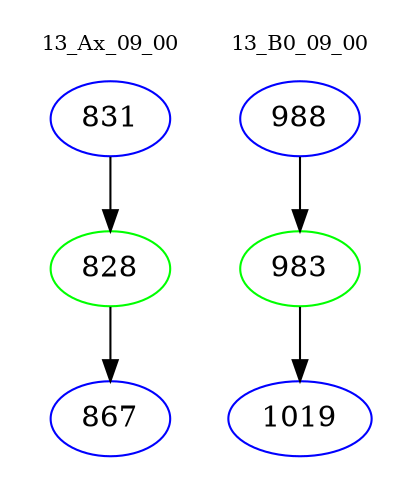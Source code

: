digraph{
subgraph cluster_0 {
color = white
label = "13_Ax_09_00";
fontsize=10;
T0_831 [label="831", color="blue"]
T0_831 -> T0_828 [color="black"]
T0_828 [label="828", color="green"]
T0_828 -> T0_867 [color="black"]
T0_867 [label="867", color="blue"]
}
subgraph cluster_1 {
color = white
label = "13_B0_09_00";
fontsize=10;
T1_988 [label="988", color="blue"]
T1_988 -> T1_983 [color="black"]
T1_983 [label="983", color="green"]
T1_983 -> T1_1019 [color="black"]
T1_1019 [label="1019", color="blue"]
}
}
